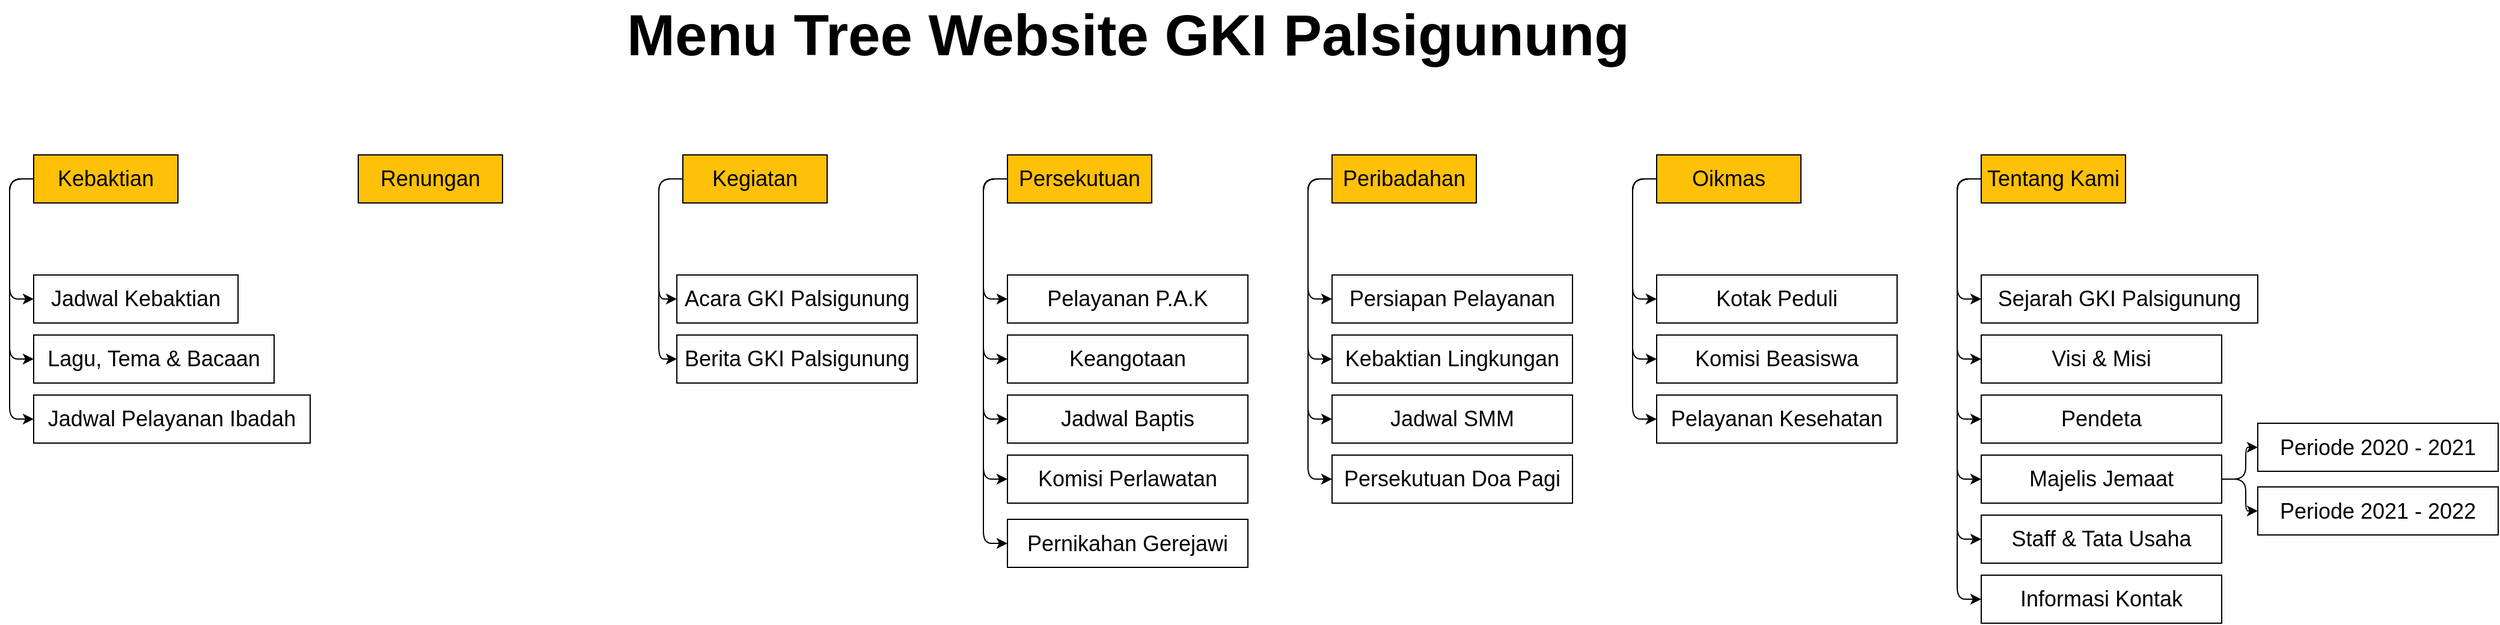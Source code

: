 <mxfile version="15.7.4" type="github" pages="2">
  <diagram id="7AULFHyz5qsApN5HjDMf" name="Website">
    <mxGraphModel dx="2595" dy="1463" grid="1" gridSize="10" guides="1" tooltips="1" connect="1" arrows="1" fold="1" page="1" pageScale="1" pageWidth="1169" pageHeight="827" math="0" shadow="0">
      <root>
        <mxCell id="0" />
        <mxCell id="1" parent="0" />
        <mxCell id="ZnOyd_s6FaFxM5RJmOr9-26" style="edgeStyle=orthogonalEdgeStyle;orthogonalLoop=1;jettySize=auto;html=1;exitX=0;exitY=0.5;exitDx=0;exitDy=0;entryX=0;entryY=0.5;entryDx=0;entryDy=0;fontSize=18;" parent="1" source="ZnOyd_s6FaFxM5RJmOr9-1" target="ZnOyd_s6FaFxM5RJmOr9-11" edge="1">
          <mxGeometry relative="1" as="geometry" />
        </mxCell>
        <mxCell id="ZnOyd_s6FaFxM5RJmOr9-27" style="edgeStyle=orthogonalEdgeStyle;orthogonalLoop=1;jettySize=auto;html=1;exitX=0;exitY=0.5;exitDx=0;exitDy=0;entryX=0;entryY=0.5;entryDx=0;entryDy=0;fontSize=18;" parent="1" source="ZnOyd_s6FaFxM5RJmOr9-1" target="ZnOyd_s6FaFxM5RJmOr9-12" edge="1">
          <mxGeometry relative="1" as="geometry" />
        </mxCell>
        <mxCell id="ZnOyd_s6FaFxM5RJmOr9-28" style="edgeStyle=orthogonalEdgeStyle;orthogonalLoop=1;jettySize=auto;html=1;exitX=0;exitY=0.5;exitDx=0;exitDy=0;entryX=0;entryY=0.5;entryDx=0;entryDy=0;fontSize=18;" parent="1" source="ZnOyd_s6FaFxM5RJmOr9-1" target="ZnOyd_s6FaFxM5RJmOr9-13" edge="1">
          <mxGeometry relative="1" as="geometry" />
        </mxCell>
        <mxCell id="ZnOyd_s6FaFxM5RJmOr9-1" value="&lt;font style=&quot;font-size: 18px&quot;&gt;Kebaktian&lt;/font&gt;" style="whiteSpace=wrap;html=1;rounded=0;fillColor=#FFC107;" parent="1" vertex="1">
          <mxGeometry x="140" y="160" width="120" height="40" as="geometry" />
        </mxCell>
        <mxCell id="ZnOyd_s6FaFxM5RJmOr9-2" value="&lt;font style=&quot;font-size: 18px&quot;&gt;Renungan&lt;/font&gt;" style="whiteSpace=wrap;html=1;rounded=0;fillColor=#FFC107;" parent="1" vertex="1">
          <mxGeometry x="410" y="160" width="120" height="40" as="geometry" />
        </mxCell>
        <mxCell id="ZnOyd_s6FaFxM5RJmOr9-29" style="edgeStyle=orthogonalEdgeStyle;orthogonalLoop=1;jettySize=auto;html=1;exitX=0;exitY=0.5;exitDx=0;exitDy=0;entryX=0;entryY=0.5;entryDx=0;entryDy=0;fontSize=18;" parent="1" source="ZnOyd_s6FaFxM5RJmOr9-3" target="ZnOyd_s6FaFxM5RJmOr9-17" edge="1">
          <mxGeometry relative="1" as="geometry" />
        </mxCell>
        <mxCell id="ZnOyd_s6FaFxM5RJmOr9-30" style="edgeStyle=orthogonalEdgeStyle;orthogonalLoop=1;jettySize=auto;html=1;exitX=0;exitY=0.5;exitDx=0;exitDy=0;entryX=0;entryY=0.5;entryDx=0;entryDy=0;fontSize=18;" parent="1" source="ZnOyd_s6FaFxM5RJmOr9-3" target="ZnOyd_s6FaFxM5RJmOr9-18" edge="1">
          <mxGeometry relative="1" as="geometry" />
        </mxCell>
        <mxCell id="ZnOyd_s6FaFxM5RJmOr9-3" value="&lt;font style=&quot;font-size: 18px&quot;&gt;Kegiatan&lt;/font&gt;" style="whiteSpace=wrap;html=1;rounded=0;fillColor=#FFC107;" parent="1" vertex="1">
          <mxGeometry x="680" y="160" width="120" height="40" as="geometry" />
        </mxCell>
        <mxCell id="ZnOyd_s6FaFxM5RJmOr9-34" style="edgeStyle=orthogonalEdgeStyle;orthogonalLoop=1;jettySize=auto;html=1;exitX=0;exitY=0.5;exitDx=0;exitDy=0;entryX=0;entryY=0.5;entryDx=0;entryDy=0;fontSize=18;" parent="1" source="ZnOyd_s6FaFxM5RJmOr9-4" target="ZnOyd_s6FaFxM5RJmOr9-21" edge="1">
          <mxGeometry relative="1" as="geometry" />
        </mxCell>
        <mxCell id="ZnOyd_s6FaFxM5RJmOr9-35" style="edgeStyle=orthogonalEdgeStyle;orthogonalLoop=1;jettySize=auto;html=1;exitX=0;exitY=0.5;exitDx=0;exitDy=0;entryX=0;entryY=0.5;entryDx=0;entryDy=0;fontSize=18;" parent="1" source="ZnOyd_s6FaFxM5RJmOr9-4" target="ZnOyd_s6FaFxM5RJmOr9-22" edge="1">
          <mxGeometry relative="1" as="geometry" />
        </mxCell>
        <mxCell id="ZnOyd_s6FaFxM5RJmOr9-36" style="edgeStyle=orthogonalEdgeStyle;orthogonalLoop=1;jettySize=auto;html=1;exitX=0;exitY=0.5;exitDx=0;exitDy=0;entryX=0;entryY=0.5;entryDx=0;entryDy=0;fontSize=18;" parent="1" source="ZnOyd_s6FaFxM5RJmOr9-4" target="ZnOyd_s6FaFxM5RJmOr9-31" edge="1">
          <mxGeometry relative="1" as="geometry" />
        </mxCell>
        <mxCell id="ZnOyd_s6FaFxM5RJmOr9-37" style="edgeStyle=orthogonalEdgeStyle;orthogonalLoop=1;jettySize=auto;html=1;exitX=0;exitY=0.5;exitDx=0;exitDy=0;entryX=0;entryY=0.5;entryDx=0;entryDy=0;fontSize=18;" parent="1" source="ZnOyd_s6FaFxM5RJmOr9-4" target="ZnOyd_s6FaFxM5RJmOr9-32" edge="1">
          <mxGeometry relative="1" as="geometry" />
        </mxCell>
        <mxCell id="ZnOyd_s6FaFxM5RJmOr9-38" style="edgeStyle=orthogonalEdgeStyle;orthogonalLoop=1;jettySize=auto;html=1;exitX=0;exitY=0.5;exitDx=0;exitDy=0;entryX=0;entryY=0.5;entryDx=0;entryDy=0;fontSize=18;" parent="1" source="ZnOyd_s6FaFxM5RJmOr9-4" target="ZnOyd_s6FaFxM5RJmOr9-33" edge="1">
          <mxGeometry relative="1" as="geometry" />
        </mxCell>
        <mxCell id="ZnOyd_s6FaFxM5RJmOr9-4" value="&lt;font style=&quot;font-size: 18px&quot;&gt;Persekutuan&lt;/font&gt;" style="whiteSpace=wrap;html=1;rounded=0;fillColor=#FFC107;" parent="1" vertex="1">
          <mxGeometry x="950" y="160" width="120" height="40" as="geometry" />
        </mxCell>
        <mxCell id="ZnOyd_s6FaFxM5RJmOr9-44" style="edgeStyle=orthogonalEdgeStyle;orthogonalLoop=1;jettySize=auto;html=1;exitX=0;exitY=0.5;exitDx=0;exitDy=0;entryX=0;entryY=0.5;entryDx=0;entryDy=0;fontSize=18;" parent="1" source="ZnOyd_s6FaFxM5RJmOr9-5" target="ZnOyd_s6FaFxM5RJmOr9-39" edge="1">
          <mxGeometry relative="1" as="geometry" />
        </mxCell>
        <mxCell id="ZnOyd_s6FaFxM5RJmOr9-45" style="edgeStyle=orthogonalEdgeStyle;orthogonalLoop=1;jettySize=auto;html=1;exitX=0;exitY=0.5;exitDx=0;exitDy=0;entryX=0;entryY=0.5;entryDx=0;entryDy=0;fontSize=18;" parent="1" source="ZnOyd_s6FaFxM5RJmOr9-5" target="ZnOyd_s6FaFxM5RJmOr9-40" edge="1">
          <mxGeometry relative="1" as="geometry" />
        </mxCell>
        <mxCell id="ZnOyd_s6FaFxM5RJmOr9-46" style="edgeStyle=orthogonalEdgeStyle;orthogonalLoop=1;jettySize=auto;html=1;exitX=0;exitY=0.5;exitDx=0;exitDy=0;entryX=0;entryY=0.5;entryDx=0;entryDy=0;fontSize=18;" parent="1" source="ZnOyd_s6FaFxM5RJmOr9-5" target="ZnOyd_s6FaFxM5RJmOr9-41" edge="1">
          <mxGeometry relative="1" as="geometry" />
        </mxCell>
        <mxCell id="ZnOyd_s6FaFxM5RJmOr9-47" style="edgeStyle=orthogonalEdgeStyle;orthogonalLoop=1;jettySize=auto;html=1;exitX=0;exitY=0.5;exitDx=0;exitDy=0;entryX=0;entryY=0.5;entryDx=0;entryDy=0;fontSize=18;" parent="1" source="ZnOyd_s6FaFxM5RJmOr9-5" target="ZnOyd_s6FaFxM5RJmOr9-42" edge="1">
          <mxGeometry relative="1" as="geometry" />
        </mxCell>
        <mxCell id="ZnOyd_s6FaFxM5RJmOr9-5" value="&lt;font style=&quot;font-size: 18px&quot;&gt;Peribadahan&lt;/font&gt;" style="whiteSpace=wrap;html=1;rounded=0;fillColor=#FFC107;" parent="1" vertex="1">
          <mxGeometry x="1220" y="160" width="120" height="40" as="geometry" />
        </mxCell>
        <mxCell id="ZnOyd_s6FaFxM5RJmOr9-51" style="edgeStyle=orthogonalEdgeStyle;orthogonalLoop=1;jettySize=auto;html=1;exitX=0;exitY=0.5;exitDx=0;exitDy=0;entryX=0;entryY=0.5;entryDx=0;entryDy=0;fontSize=18;" parent="1" source="ZnOyd_s6FaFxM5RJmOr9-6" target="ZnOyd_s6FaFxM5RJmOr9-48" edge="1">
          <mxGeometry relative="1" as="geometry" />
        </mxCell>
        <mxCell id="ZnOyd_s6FaFxM5RJmOr9-52" style="edgeStyle=orthogonalEdgeStyle;orthogonalLoop=1;jettySize=auto;html=1;exitX=0;exitY=0.5;exitDx=0;exitDy=0;entryX=0;entryY=0.5;entryDx=0;entryDy=0;fontSize=18;" parent="1" source="ZnOyd_s6FaFxM5RJmOr9-6" target="ZnOyd_s6FaFxM5RJmOr9-49" edge="1">
          <mxGeometry relative="1" as="geometry" />
        </mxCell>
        <mxCell id="ZnOyd_s6FaFxM5RJmOr9-53" style="edgeStyle=orthogonalEdgeStyle;orthogonalLoop=1;jettySize=auto;html=1;exitX=0;exitY=0.5;exitDx=0;exitDy=0;entryX=0;entryY=0.5;entryDx=0;entryDy=0;fontSize=18;" parent="1" source="ZnOyd_s6FaFxM5RJmOr9-6" target="ZnOyd_s6FaFxM5RJmOr9-50" edge="1">
          <mxGeometry relative="1" as="geometry" />
        </mxCell>
        <mxCell id="ZnOyd_s6FaFxM5RJmOr9-6" value="&lt;font style=&quot;font-size: 18px&quot;&gt;Oikmas&lt;/font&gt;" style="whiteSpace=wrap;html=1;rounded=0;fillColor=#FFC107;" parent="1" vertex="1">
          <mxGeometry x="1490" y="160" width="120" height="40" as="geometry" />
        </mxCell>
        <mxCell id="ZnOyd_s6FaFxM5RJmOr9-61" style="edgeStyle=orthogonalEdgeStyle;orthogonalLoop=1;jettySize=auto;html=1;exitX=0;exitY=0.5;exitDx=0;exitDy=0;entryX=0;entryY=0.5;entryDx=0;entryDy=0;fontSize=18;" parent="1" source="ZnOyd_s6FaFxM5RJmOr9-7" target="ZnOyd_s6FaFxM5RJmOr9-54" edge="1">
          <mxGeometry relative="1" as="geometry" />
        </mxCell>
        <mxCell id="ZnOyd_s6FaFxM5RJmOr9-62" style="edgeStyle=orthogonalEdgeStyle;orthogonalLoop=1;jettySize=auto;html=1;exitX=0;exitY=0.5;exitDx=0;exitDy=0;entryX=0;entryY=0.5;entryDx=0;entryDy=0;fontSize=18;" parent="1" source="ZnOyd_s6FaFxM5RJmOr9-7" target="ZnOyd_s6FaFxM5RJmOr9-55" edge="1">
          <mxGeometry relative="1" as="geometry" />
        </mxCell>
        <mxCell id="ZnOyd_s6FaFxM5RJmOr9-63" style="edgeStyle=orthogonalEdgeStyle;orthogonalLoop=1;jettySize=auto;html=1;exitX=0;exitY=0.5;exitDx=0;exitDy=0;entryX=0;entryY=0.5;entryDx=0;entryDy=0;fontSize=18;" parent="1" source="ZnOyd_s6FaFxM5RJmOr9-7" target="ZnOyd_s6FaFxM5RJmOr9-56" edge="1">
          <mxGeometry relative="1" as="geometry" />
        </mxCell>
        <mxCell id="ZnOyd_s6FaFxM5RJmOr9-64" style="edgeStyle=orthogonalEdgeStyle;orthogonalLoop=1;jettySize=auto;html=1;exitX=0;exitY=0.5;exitDx=0;exitDy=0;entryX=0;entryY=0.5;entryDx=0;entryDy=0;fontSize=18;" parent="1" source="ZnOyd_s6FaFxM5RJmOr9-7" target="ZnOyd_s6FaFxM5RJmOr9-57" edge="1">
          <mxGeometry relative="1" as="geometry" />
        </mxCell>
        <mxCell id="ZnOyd_s6FaFxM5RJmOr9-65" style="edgeStyle=orthogonalEdgeStyle;orthogonalLoop=1;jettySize=auto;html=1;exitX=0;exitY=0.5;exitDx=0;exitDy=0;entryX=0;entryY=0.5;entryDx=0;entryDy=0;fontSize=18;" parent="1" source="ZnOyd_s6FaFxM5RJmOr9-7" target="ZnOyd_s6FaFxM5RJmOr9-58" edge="1">
          <mxGeometry relative="1" as="geometry" />
        </mxCell>
        <mxCell id="ZnOyd_s6FaFxM5RJmOr9-66" style="edgeStyle=orthogonalEdgeStyle;orthogonalLoop=1;jettySize=auto;html=1;exitX=0;exitY=0.5;exitDx=0;exitDy=0;entryX=0;entryY=0.5;entryDx=0;entryDy=0;fontSize=18;" parent="1" source="ZnOyd_s6FaFxM5RJmOr9-7" target="ZnOyd_s6FaFxM5RJmOr9-59" edge="1">
          <mxGeometry relative="1" as="geometry" />
        </mxCell>
        <mxCell id="ZnOyd_s6FaFxM5RJmOr9-7" value="&lt;font style=&quot;font-size: 18px&quot;&gt;Tentang Kami&lt;/font&gt;" style="whiteSpace=wrap;html=1;rounded=0;fillColor=#FFC107;" parent="1" vertex="1">
          <mxGeometry x="1760" y="160" width="120" height="40" as="geometry" />
        </mxCell>
        <mxCell id="ZnOyd_s6FaFxM5RJmOr9-11" value="&lt;font style=&quot;font-size: 18px&quot;&gt;Jadwal Kebaktian&lt;/font&gt;" style="whiteSpace=wrap;html=1;rounded=0;" parent="1" vertex="1">
          <mxGeometry x="140" y="260" width="170" height="40" as="geometry" />
        </mxCell>
        <mxCell id="ZnOyd_s6FaFxM5RJmOr9-12" value="&lt;font style=&quot;font-size: 18px&quot;&gt;Lagu, Tema &amp;amp; Bacaan&lt;/font&gt;" style="whiteSpace=wrap;html=1;rounded=0;" parent="1" vertex="1">
          <mxGeometry x="140" y="310" width="200" height="40" as="geometry" />
        </mxCell>
        <mxCell id="ZnOyd_s6FaFxM5RJmOr9-13" value="&lt;font style=&quot;font-size: 18px&quot;&gt;Jadwal Pelayanan Ibadah&lt;/font&gt;" style="whiteSpace=wrap;html=1;rounded=0;" parent="1" vertex="1">
          <mxGeometry x="140" y="360" width="230" height="40" as="geometry" />
        </mxCell>
        <mxCell id="ZnOyd_s6FaFxM5RJmOr9-17" value="&lt;font style=&quot;font-size: 18px&quot;&gt;Acara GKI Palsigunung&lt;/font&gt;" style="whiteSpace=wrap;html=1;rounded=0;" parent="1" vertex="1">
          <mxGeometry x="675" y="260" width="200" height="40" as="geometry" />
        </mxCell>
        <mxCell id="ZnOyd_s6FaFxM5RJmOr9-18" value="&lt;font style=&quot;font-size: 18px&quot;&gt;Berita GKI Palsigunung&lt;/font&gt;" style="whiteSpace=wrap;html=1;rounded=0;" parent="1" vertex="1">
          <mxGeometry x="675" y="310" width="200" height="40" as="geometry" />
        </mxCell>
        <mxCell id="ZnOyd_s6FaFxM5RJmOr9-21" value="&lt;font style=&quot;font-size: 18px&quot;&gt;Pelayanan P.A.K&lt;/font&gt;" style="whiteSpace=wrap;html=1;rounded=0;" parent="1" vertex="1">
          <mxGeometry x="950" y="260" width="200" height="40" as="geometry" />
        </mxCell>
        <mxCell id="ZnOyd_s6FaFxM5RJmOr9-22" value="&lt;font style=&quot;font-size: 18px&quot;&gt;Keangotaan&lt;/font&gt;" style="whiteSpace=wrap;html=1;rounded=0;" parent="1" vertex="1">
          <mxGeometry x="950" y="310" width="200" height="40" as="geometry" />
        </mxCell>
        <mxCell id="ZnOyd_s6FaFxM5RJmOr9-31" value="&lt;font style=&quot;font-size: 18px&quot;&gt;Jadwal Baptis&lt;/font&gt;" style="whiteSpace=wrap;html=1;rounded=0;" parent="1" vertex="1">
          <mxGeometry x="950" y="360" width="200" height="40" as="geometry" />
        </mxCell>
        <mxCell id="ZnOyd_s6FaFxM5RJmOr9-32" value="&lt;font style=&quot;font-size: 18px&quot;&gt;Komisi Perlawatan&lt;/font&gt;" style="whiteSpace=wrap;html=1;rounded=0;" parent="1" vertex="1">
          <mxGeometry x="950" y="410" width="200" height="40" as="geometry" />
        </mxCell>
        <mxCell id="ZnOyd_s6FaFxM5RJmOr9-33" value="&lt;font style=&quot;font-size: 18px&quot;&gt;Pernikahan Gerejawi&lt;/font&gt;" style="whiteSpace=wrap;html=1;rounded=0;" parent="1" vertex="1">
          <mxGeometry x="950" y="463.5" width="200" height="40" as="geometry" />
        </mxCell>
        <mxCell id="ZnOyd_s6FaFxM5RJmOr9-39" value="&lt;font style=&quot;font-size: 18px&quot;&gt;Persiapan Pelayanan&lt;/font&gt;" style="whiteSpace=wrap;html=1;rounded=0;" parent="1" vertex="1">
          <mxGeometry x="1220" y="260" width="200" height="40" as="geometry" />
        </mxCell>
        <mxCell id="ZnOyd_s6FaFxM5RJmOr9-40" value="&lt;font style=&quot;font-size: 18px&quot;&gt;Kebaktian Lingkungan&lt;/font&gt;" style="whiteSpace=wrap;html=1;rounded=0;" parent="1" vertex="1">
          <mxGeometry x="1220" y="310" width="200" height="40" as="geometry" />
        </mxCell>
        <mxCell id="ZnOyd_s6FaFxM5RJmOr9-41" value="&lt;font style=&quot;font-size: 18px&quot;&gt;Jadwal SMM&lt;/font&gt;" style="whiteSpace=wrap;html=1;rounded=0;" parent="1" vertex="1">
          <mxGeometry x="1220" y="360" width="200" height="40" as="geometry" />
        </mxCell>
        <mxCell id="ZnOyd_s6FaFxM5RJmOr9-42" value="&lt;font style=&quot;font-size: 18px&quot;&gt;Persekutuan Doa Pagi&lt;/font&gt;" style="whiteSpace=wrap;html=1;rounded=0;" parent="1" vertex="1">
          <mxGeometry x="1220" y="410" width="200" height="40" as="geometry" />
        </mxCell>
        <mxCell id="ZnOyd_s6FaFxM5RJmOr9-48" value="&lt;font style=&quot;font-size: 18px&quot;&gt;Kotak Peduli&lt;/font&gt;" style="whiteSpace=wrap;html=1;rounded=0;" parent="1" vertex="1">
          <mxGeometry x="1490" y="260" width="200" height="40" as="geometry" />
        </mxCell>
        <mxCell id="ZnOyd_s6FaFxM5RJmOr9-49" value="&lt;font style=&quot;font-size: 18px&quot;&gt;Komisi Beasiswa&lt;/font&gt;" style="whiteSpace=wrap;html=1;rounded=0;" parent="1" vertex="1">
          <mxGeometry x="1490" y="310" width="200" height="40" as="geometry" />
        </mxCell>
        <mxCell id="ZnOyd_s6FaFxM5RJmOr9-50" value="&lt;font style=&quot;font-size: 18px&quot;&gt;Pelayanan Kesehatan&lt;/font&gt;" style="whiteSpace=wrap;html=1;rounded=0;" parent="1" vertex="1">
          <mxGeometry x="1490" y="360" width="200" height="40" as="geometry" />
        </mxCell>
        <mxCell id="ZnOyd_s6FaFxM5RJmOr9-54" value="&lt;font style=&quot;font-size: 18px&quot;&gt;Sejarah GKI Palsigunung&lt;/font&gt;" style="whiteSpace=wrap;html=1;rounded=0;" parent="1" vertex="1">
          <mxGeometry x="1760" y="260" width="230" height="40" as="geometry" />
        </mxCell>
        <mxCell id="ZnOyd_s6FaFxM5RJmOr9-55" value="&lt;font style=&quot;font-size: 18px&quot;&gt;Visi &amp;amp; Misi&lt;/font&gt;" style="whiteSpace=wrap;html=1;rounded=0;" parent="1" vertex="1">
          <mxGeometry x="1760" y="310" width="200" height="40" as="geometry" />
        </mxCell>
        <mxCell id="ZnOyd_s6FaFxM5RJmOr9-56" value="&lt;font style=&quot;font-size: 18px&quot;&gt;Pendeta&lt;/font&gt;" style="whiteSpace=wrap;html=1;rounded=0;" parent="1" vertex="1">
          <mxGeometry x="1760" y="360" width="200" height="40" as="geometry" />
        </mxCell>
        <mxCell id="ZnOyd_s6FaFxM5RJmOr9-70" style="edgeStyle=orthogonalEdgeStyle;orthogonalLoop=1;jettySize=auto;html=1;exitX=1;exitY=0.5;exitDx=0;exitDy=0;entryX=0;entryY=0.5;entryDx=0;entryDy=0;fontSize=18;" parent="1" source="ZnOyd_s6FaFxM5RJmOr9-57" target="ZnOyd_s6FaFxM5RJmOr9-67" edge="1">
          <mxGeometry relative="1" as="geometry" />
        </mxCell>
        <mxCell id="ZnOyd_s6FaFxM5RJmOr9-71" style="edgeStyle=orthogonalEdgeStyle;orthogonalLoop=1;jettySize=auto;html=1;exitX=1;exitY=0.5;exitDx=0;exitDy=0;entryX=0;entryY=0.5;entryDx=0;entryDy=0;fontSize=18;" parent="1" source="ZnOyd_s6FaFxM5RJmOr9-57" target="ZnOyd_s6FaFxM5RJmOr9-68" edge="1">
          <mxGeometry relative="1" as="geometry" />
        </mxCell>
        <mxCell id="ZnOyd_s6FaFxM5RJmOr9-57" value="&lt;font style=&quot;font-size: 18px&quot;&gt;Majelis Jemaat&lt;/font&gt;" style="whiteSpace=wrap;html=1;rounded=0;" parent="1" vertex="1">
          <mxGeometry x="1760" y="410" width="200" height="40" as="geometry" />
        </mxCell>
        <mxCell id="ZnOyd_s6FaFxM5RJmOr9-58" value="&lt;font style=&quot;font-size: 18px&quot;&gt;Staff &amp;amp; Tata Usaha&lt;/font&gt;" style="whiteSpace=wrap;html=1;rounded=0;" parent="1" vertex="1">
          <mxGeometry x="1760" y="460" width="200" height="40" as="geometry" />
        </mxCell>
        <mxCell id="ZnOyd_s6FaFxM5RJmOr9-59" value="&lt;font style=&quot;font-size: 18px&quot;&gt;Informasi Kontak&lt;/font&gt;" style="whiteSpace=wrap;html=1;rounded=0;" parent="1" vertex="1">
          <mxGeometry x="1760" y="510" width="200" height="40" as="geometry" />
        </mxCell>
        <mxCell id="ZnOyd_s6FaFxM5RJmOr9-67" value="&lt;font style=&quot;font-size: 18px&quot;&gt;Periode 2020 - 2021&lt;/font&gt;" style="whiteSpace=wrap;html=1;rounded=0;" parent="1" vertex="1">
          <mxGeometry x="1990" y="383.5" width="200" height="40" as="geometry" />
        </mxCell>
        <mxCell id="ZnOyd_s6FaFxM5RJmOr9-68" value="&lt;font style=&quot;font-size: 18px&quot;&gt;Periode 2021 - 2022&lt;/font&gt;" style="whiteSpace=wrap;html=1;rounded=0;" parent="1" vertex="1">
          <mxGeometry x="1990" y="436.5" width="200" height="40" as="geometry" />
        </mxCell>
        <mxCell id="HeGypSdx80a0QgCDWU3E-2" value="&lt;font style=&quot;font-size: 48px&quot;&gt;Menu Tree Website GKI Palsigunung&lt;/font&gt;" style="text;html=1;align=center;verticalAlign=middle;resizable=0;points=[];autosize=1;strokeColor=none;fillColor=none;fontStyle=1" vertex="1" parent="1">
          <mxGeometry x="625" y="45" width="850" height="30" as="geometry" />
        </mxCell>
      </root>
    </mxGraphModel>
  </diagram>
  <diagram name="Mobile Application" id="D6u4H3SOBDfg5aEY_SB5">
    <mxGraphModel dx="3460" dy="1950" grid="1" gridSize="10" guides="1" tooltips="1" connect="1" arrows="1" fold="1" page="1" pageScale="1" pageWidth="1169" pageHeight="827" math="0" shadow="0">
      <root>
        <mxCell id="OJvUEoggR4DSw2i5ZtSV-0" />
        <mxCell id="OJvUEoggR4DSw2i5ZtSV-1" parent="OJvUEoggR4DSw2i5ZtSV-0" />
        <mxCell id="OJvUEoggR4DSw2i5ZtSV-2" style="edgeStyle=orthogonalEdgeStyle;orthogonalLoop=1;jettySize=auto;html=1;exitX=0;exitY=0.5;exitDx=0;exitDy=0;entryX=0;entryY=0.5;entryDx=0;entryDy=0;fontSize=18;" edge="1" parent="OJvUEoggR4DSw2i5ZtSV-1" source="OJvUEoggR4DSw2i5ZtSV-5" target="OJvUEoggR4DSw2i5ZtSV-32">
          <mxGeometry relative="1" as="geometry" />
        </mxCell>
        <mxCell id="OJvUEoggR4DSw2i5ZtSV-3" style="edgeStyle=orthogonalEdgeStyle;orthogonalLoop=1;jettySize=auto;html=1;exitX=0;exitY=0.5;exitDx=0;exitDy=0;entryX=0;entryY=0.5;entryDx=0;entryDy=0;fontSize=18;" edge="1" parent="OJvUEoggR4DSw2i5ZtSV-1" source="OJvUEoggR4DSw2i5ZtSV-5" target="OJvUEoggR4DSw2i5ZtSV-33">
          <mxGeometry relative="1" as="geometry" />
        </mxCell>
        <mxCell id="OJvUEoggR4DSw2i5ZtSV-4" style="edgeStyle=orthogonalEdgeStyle;orthogonalLoop=1;jettySize=auto;html=1;exitX=0;exitY=0.5;exitDx=0;exitDy=0;entryX=0;entryY=0.5;entryDx=0;entryDy=0;fontSize=18;" edge="1" parent="OJvUEoggR4DSw2i5ZtSV-1" source="OJvUEoggR4DSw2i5ZtSV-5" target="OJvUEoggR4DSw2i5ZtSV-34">
          <mxGeometry relative="1" as="geometry" />
        </mxCell>
        <mxCell id="OJvUEoggR4DSw2i5ZtSV-5" value="&lt;font style=&quot;font-size: 18px&quot;&gt;Kebaktian&lt;/font&gt;" style="whiteSpace=wrap;html=1;rounded=0;fillColor=#FFC107;" vertex="1" parent="OJvUEoggR4DSw2i5ZtSV-1">
          <mxGeometry x="50" y="160" width="120" height="40" as="geometry" />
        </mxCell>
        <mxCell id="LNnshBA_kn68CHYXh_f_-6" style="edgeStyle=orthogonalEdgeStyle;rounded=0;orthogonalLoop=1;jettySize=auto;html=1;exitX=0;exitY=0.5;exitDx=0;exitDy=0;entryX=0;entryY=0.5;entryDx=0;entryDy=0;" edge="1" parent="OJvUEoggR4DSw2i5ZtSV-1" source="OJvUEoggR4DSw2i5ZtSV-6" target="LNnshBA_kn68CHYXh_f_-0">
          <mxGeometry relative="1" as="geometry" />
        </mxCell>
        <mxCell id="LNnshBA_kn68CHYXh_f_-7" style="edgeStyle=orthogonalEdgeStyle;rounded=0;orthogonalLoop=1;jettySize=auto;html=1;exitX=0;exitY=0.5;exitDx=0;exitDy=0;entryX=0;entryY=0.5;entryDx=0;entryDy=0;" edge="1" parent="OJvUEoggR4DSw2i5ZtSV-1" source="OJvUEoggR4DSw2i5ZtSV-6" target="LNnshBA_kn68CHYXh_f_-1">
          <mxGeometry relative="1" as="geometry" />
        </mxCell>
        <mxCell id="LNnshBA_kn68CHYXh_f_-8" style="edgeStyle=orthogonalEdgeStyle;rounded=0;orthogonalLoop=1;jettySize=auto;html=1;exitX=0;exitY=0.5;exitDx=0;exitDy=0;entryX=0;entryY=0.5;entryDx=0;entryDy=0;" edge="1" parent="OJvUEoggR4DSw2i5ZtSV-1" source="OJvUEoggR4DSw2i5ZtSV-6" target="LNnshBA_kn68CHYXh_f_-2">
          <mxGeometry relative="1" as="geometry" />
        </mxCell>
        <mxCell id="LNnshBA_kn68CHYXh_f_-9" style="edgeStyle=orthogonalEdgeStyle;rounded=0;orthogonalLoop=1;jettySize=auto;html=1;exitX=0;exitY=0.5;exitDx=0;exitDy=0;entryX=0;entryY=0.5;entryDx=0;entryDy=0;" edge="1" parent="OJvUEoggR4DSw2i5ZtSV-1" source="OJvUEoggR4DSw2i5ZtSV-6" target="LNnshBA_kn68CHYXh_f_-3">
          <mxGeometry relative="1" as="geometry" />
        </mxCell>
        <mxCell id="LNnshBA_kn68CHYXh_f_-10" style="edgeStyle=orthogonalEdgeStyle;rounded=0;orthogonalLoop=1;jettySize=auto;html=1;exitX=0;exitY=0.5;exitDx=0;exitDy=0;entryX=0;entryY=0.5;entryDx=0;entryDy=0;" edge="1" parent="OJvUEoggR4DSw2i5ZtSV-1" source="OJvUEoggR4DSw2i5ZtSV-6" target="LNnshBA_kn68CHYXh_f_-4">
          <mxGeometry relative="1" as="geometry" />
        </mxCell>
        <mxCell id="LNnshBA_kn68CHYXh_f_-11" style="edgeStyle=orthogonalEdgeStyle;rounded=0;orthogonalLoop=1;jettySize=auto;html=1;exitX=0;exitY=0.5;exitDx=0;exitDy=0;entryX=0;entryY=0.5;entryDx=0;entryDy=0;" edge="1" parent="OJvUEoggR4DSw2i5ZtSV-1" source="OJvUEoggR4DSw2i5ZtSV-6" target="LNnshBA_kn68CHYXh_f_-5">
          <mxGeometry relative="1" as="geometry" />
        </mxCell>
        <mxCell id="OJvUEoggR4DSw2i5ZtSV-6" value="&lt;font style=&quot;font-size: 18px&quot;&gt;Agenda&lt;/font&gt;" style="whiteSpace=wrap;html=1;rounded=0;fillColor=#FFC107;" vertex="1" parent="OJvUEoggR4DSw2i5ZtSV-1">
          <mxGeometry x="320" y="160" width="120" height="40" as="geometry" />
        </mxCell>
        <mxCell id="OJvUEoggR4DSw2i5ZtSV-7" style="edgeStyle=orthogonalEdgeStyle;orthogonalLoop=1;jettySize=auto;html=1;exitX=0;exitY=0.5;exitDx=0;exitDy=0;entryX=0;entryY=0.5;entryDx=0;entryDy=0;fontSize=18;" edge="1" parent="OJvUEoggR4DSw2i5ZtSV-1" source="OJvUEoggR4DSw2i5ZtSV-9" target="OJvUEoggR4DSw2i5ZtSV-35">
          <mxGeometry relative="1" as="geometry" />
        </mxCell>
        <mxCell id="OJvUEoggR4DSw2i5ZtSV-8" style="edgeStyle=orthogonalEdgeStyle;orthogonalLoop=1;jettySize=auto;html=1;exitX=0;exitY=0.5;exitDx=0;exitDy=0;entryX=0;entryY=0.5;entryDx=0;entryDy=0;fontSize=18;" edge="1" parent="OJvUEoggR4DSw2i5ZtSV-1" source="OJvUEoggR4DSw2i5ZtSV-9" target="OJvUEoggR4DSw2i5ZtSV-36">
          <mxGeometry relative="1" as="geometry" />
        </mxCell>
        <mxCell id="LNnshBA_kn68CHYXh_f_-16" style="edgeStyle=orthogonalEdgeStyle;rounded=0;orthogonalLoop=1;jettySize=auto;html=1;exitX=0;exitY=0.5;exitDx=0;exitDy=0;entryX=0;entryY=0.5;entryDx=0;entryDy=0;" edge="1" parent="OJvUEoggR4DSw2i5ZtSV-1" source="OJvUEoggR4DSw2i5ZtSV-9" target="LNnshBA_kn68CHYXh_f_-13">
          <mxGeometry relative="1" as="geometry" />
        </mxCell>
        <mxCell id="LNnshBA_kn68CHYXh_f_-17" style="edgeStyle=orthogonalEdgeStyle;rounded=0;orthogonalLoop=1;jettySize=auto;html=1;exitX=0;exitY=0.5;exitDx=0;exitDy=0;entryX=0;entryY=0.5;entryDx=0;entryDy=0;" edge="1" parent="OJvUEoggR4DSw2i5ZtSV-1" source="OJvUEoggR4DSw2i5ZtSV-9" target="LNnshBA_kn68CHYXh_f_-14">
          <mxGeometry relative="1" as="geometry" />
        </mxCell>
        <mxCell id="LNnshBA_kn68CHYXh_f_-18" style="edgeStyle=orthogonalEdgeStyle;rounded=0;orthogonalLoop=1;jettySize=auto;html=1;exitX=0;exitY=0.5;exitDx=0;exitDy=0;entryX=0;entryY=0.5;entryDx=0;entryDy=0;" edge="1" parent="OJvUEoggR4DSw2i5ZtSV-1" source="OJvUEoggR4DSw2i5ZtSV-9" target="LNnshBA_kn68CHYXh_f_-15">
          <mxGeometry relative="1" as="geometry" />
        </mxCell>
        <mxCell id="OJvUEoggR4DSw2i5ZtSV-9" value="&lt;font style=&quot;font-size: 18px&quot;&gt;Bidang Kategorial&lt;/font&gt;" style="whiteSpace=wrap;html=1;rounded=0;fillColor=#FFC107;" vertex="1" parent="OJvUEoggR4DSw2i5ZtSV-1">
          <mxGeometry x="590" y="160" width="170" height="40" as="geometry" />
        </mxCell>
        <mxCell id="OJvUEoggR4DSw2i5ZtSV-10" style="edgeStyle=orthogonalEdgeStyle;orthogonalLoop=1;jettySize=auto;html=1;exitX=0;exitY=0.5;exitDx=0;exitDy=0;entryX=0;entryY=0.5;entryDx=0;entryDy=0;fontSize=18;" edge="1" parent="OJvUEoggR4DSw2i5ZtSV-1" source="OJvUEoggR4DSw2i5ZtSV-15" target="OJvUEoggR4DSw2i5ZtSV-37">
          <mxGeometry relative="1" as="geometry" />
        </mxCell>
        <mxCell id="OJvUEoggR4DSw2i5ZtSV-11" style="edgeStyle=orthogonalEdgeStyle;orthogonalLoop=1;jettySize=auto;html=1;exitX=0;exitY=0.5;exitDx=0;exitDy=0;entryX=0;entryY=0.5;entryDx=0;entryDy=0;fontSize=18;" edge="1" parent="OJvUEoggR4DSw2i5ZtSV-1" source="OJvUEoggR4DSw2i5ZtSV-15" target="OJvUEoggR4DSw2i5ZtSV-38">
          <mxGeometry relative="1" as="geometry" />
        </mxCell>
        <mxCell id="OJvUEoggR4DSw2i5ZtSV-12" style="edgeStyle=orthogonalEdgeStyle;orthogonalLoop=1;jettySize=auto;html=1;exitX=0;exitY=0.5;exitDx=0;exitDy=0;entryX=0;entryY=0.5;entryDx=0;entryDy=0;fontSize=18;" edge="1" parent="OJvUEoggR4DSw2i5ZtSV-1" source="OJvUEoggR4DSw2i5ZtSV-15" target="OJvUEoggR4DSw2i5ZtSV-39">
          <mxGeometry relative="1" as="geometry" />
        </mxCell>
        <mxCell id="OJvUEoggR4DSw2i5ZtSV-13" style="edgeStyle=orthogonalEdgeStyle;orthogonalLoop=1;jettySize=auto;html=1;exitX=0;exitY=0.5;exitDx=0;exitDy=0;entryX=0;entryY=0.5;entryDx=0;entryDy=0;fontSize=18;" edge="1" parent="OJvUEoggR4DSw2i5ZtSV-1" source="OJvUEoggR4DSw2i5ZtSV-15" target="OJvUEoggR4DSw2i5ZtSV-40">
          <mxGeometry relative="1" as="geometry" />
        </mxCell>
        <mxCell id="OJvUEoggR4DSw2i5ZtSV-14" style="edgeStyle=orthogonalEdgeStyle;orthogonalLoop=1;jettySize=auto;html=1;exitX=0;exitY=0.5;exitDx=0;exitDy=0;entryX=0;entryY=0.5;entryDx=0;entryDy=0;fontSize=18;" edge="1" parent="OJvUEoggR4DSw2i5ZtSV-1" source="OJvUEoggR4DSw2i5ZtSV-15" target="OJvUEoggR4DSw2i5ZtSV-41">
          <mxGeometry relative="1" as="geometry" />
        </mxCell>
        <mxCell id="OJvUEoggR4DSw2i5ZtSV-15" value="&lt;font style=&quot;font-size: 18px&quot;&gt;Bidang Persekutuan&lt;/font&gt;" style="whiteSpace=wrap;html=1;rounded=0;fillColor=#FFC107;" vertex="1" parent="OJvUEoggR4DSw2i5ZtSV-1">
          <mxGeometry x="860" y="160" width="200" height="40" as="geometry" />
        </mxCell>
        <mxCell id="OJvUEoggR4DSw2i5ZtSV-16" style="edgeStyle=orthogonalEdgeStyle;orthogonalLoop=1;jettySize=auto;html=1;exitX=0;exitY=0.5;exitDx=0;exitDy=0;entryX=0;entryY=0.5;entryDx=0;entryDy=0;fontSize=18;" edge="1" parent="OJvUEoggR4DSw2i5ZtSV-1" source="OJvUEoggR4DSw2i5ZtSV-20" target="OJvUEoggR4DSw2i5ZtSV-42">
          <mxGeometry relative="1" as="geometry" />
        </mxCell>
        <mxCell id="OJvUEoggR4DSw2i5ZtSV-17" style="edgeStyle=orthogonalEdgeStyle;orthogonalLoop=1;jettySize=auto;html=1;exitX=0;exitY=0.5;exitDx=0;exitDy=0;entryX=0;entryY=0.5;entryDx=0;entryDy=0;fontSize=18;" edge="1" parent="OJvUEoggR4DSw2i5ZtSV-1" source="OJvUEoggR4DSw2i5ZtSV-20" target="OJvUEoggR4DSw2i5ZtSV-43">
          <mxGeometry relative="1" as="geometry" />
        </mxCell>
        <mxCell id="OJvUEoggR4DSw2i5ZtSV-18" style="edgeStyle=orthogonalEdgeStyle;orthogonalLoop=1;jettySize=auto;html=1;exitX=0;exitY=0.5;exitDx=0;exitDy=0;entryX=0;entryY=0.5;entryDx=0;entryDy=0;fontSize=18;" edge="1" parent="OJvUEoggR4DSw2i5ZtSV-1" source="OJvUEoggR4DSw2i5ZtSV-20" target="OJvUEoggR4DSw2i5ZtSV-44">
          <mxGeometry relative="1" as="geometry" />
        </mxCell>
        <mxCell id="OJvUEoggR4DSw2i5ZtSV-19" style="edgeStyle=orthogonalEdgeStyle;orthogonalLoop=1;jettySize=auto;html=1;exitX=0;exitY=0.5;exitDx=0;exitDy=0;entryX=0;entryY=0.5;entryDx=0;entryDy=0;fontSize=18;" edge="1" parent="OJvUEoggR4DSw2i5ZtSV-1" source="OJvUEoggR4DSw2i5ZtSV-20" target="OJvUEoggR4DSw2i5ZtSV-45">
          <mxGeometry relative="1" as="geometry" />
        </mxCell>
        <mxCell id="OJvUEoggR4DSw2i5ZtSV-20" value="&lt;font style=&quot;font-size: 18px&quot;&gt;Bidang Peribadahan&lt;/font&gt;" style="whiteSpace=wrap;html=1;rounded=0;fillColor=#FFC107;" vertex="1" parent="OJvUEoggR4DSw2i5ZtSV-1">
          <mxGeometry x="1130" y="160" width="200" height="40" as="geometry" />
        </mxCell>
        <mxCell id="OJvUEoggR4DSw2i5ZtSV-21" style="edgeStyle=orthogonalEdgeStyle;orthogonalLoop=1;jettySize=auto;html=1;exitX=0;exitY=0.5;exitDx=0;exitDy=0;entryX=0;entryY=0.5;entryDx=0;entryDy=0;fontSize=18;" edge="1" parent="OJvUEoggR4DSw2i5ZtSV-1" source="OJvUEoggR4DSw2i5ZtSV-24" target="OJvUEoggR4DSw2i5ZtSV-46">
          <mxGeometry relative="1" as="geometry" />
        </mxCell>
        <mxCell id="OJvUEoggR4DSw2i5ZtSV-22" style="edgeStyle=orthogonalEdgeStyle;orthogonalLoop=1;jettySize=auto;html=1;exitX=0;exitY=0.5;exitDx=0;exitDy=0;entryX=0;entryY=0.5;entryDx=0;entryDy=0;fontSize=18;" edge="1" parent="OJvUEoggR4DSw2i5ZtSV-1" source="OJvUEoggR4DSw2i5ZtSV-24" target="OJvUEoggR4DSw2i5ZtSV-47">
          <mxGeometry relative="1" as="geometry" />
        </mxCell>
        <mxCell id="OJvUEoggR4DSw2i5ZtSV-23" style="edgeStyle=orthogonalEdgeStyle;orthogonalLoop=1;jettySize=auto;html=1;exitX=0;exitY=0.5;exitDx=0;exitDy=0;entryX=0;entryY=0.5;entryDx=0;entryDy=0;fontSize=18;" edge="1" parent="OJvUEoggR4DSw2i5ZtSV-1" source="OJvUEoggR4DSw2i5ZtSV-24" target="OJvUEoggR4DSw2i5ZtSV-48">
          <mxGeometry relative="1" as="geometry" />
        </mxCell>
        <mxCell id="OJvUEoggR4DSw2i5ZtSV-24" value="&lt;font style=&quot;font-size: 18px&quot;&gt;Oikmas&lt;/font&gt;" style="whiteSpace=wrap;html=1;rounded=0;fillColor=#FFC107;" vertex="1" parent="OJvUEoggR4DSw2i5ZtSV-1">
          <mxGeometry x="1400" y="160" width="120" height="40" as="geometry" />
        </mxCell>
        <mxCell id="OJvUEoggR4DSw2i5ZtSV-32" value="&lt;font style=&quot;font-size: 18px&quot;&gt;Jadwal Kebaktian&lt;/font&gt;" style="whiteSpace=wrap;html=1;rounded=0;" vertex="1" parent="OJvUEoggR4DSw2i5ZtSV-1">
          <mxGeometry x="50" y="260" width="170" height="40" as="geometry" />
        </mxCell>
        <mxCell id="OJvUEoggR4DSw2i5ZtSV-33" value="&lt;font style=&quot;font-size: 18px&quot;&gt;Lagu, Tema &amp;amp; Bacaan&lt;/font&gt;" style="whiteSpace=wrap;html=1;rounded=0;" vertex="1" parent="OJvUEoggR4DSw2i5ZtSV-1">
          <mxGeometry x="50" y="310" width="200" height="40" as="geometry" />
        </mxCell>
        <mxCell id="OJvUEoggR4DSw2i5ZtSV-34" value="&lt;font style=&quot;font-size: 18px&quot;&gt;Jadwal Pelayanan Ibadah&lt;/font&gt;" style="whiteSpace=wrap;html=1;rounded=0;" vertex="1" parent="OJvUEoggR4DSw2i5ZtSV-1">
          <mxGeometry x="50" y="360" width="230" height="40" as="geometry" />
        </mxCell>
        <mxCell id="OJvUEoggR4DSw2i5ZtSV-35" value="&lt;font style=&quot;font-size: 18px&quot;&gt;Kebaktian Umum&lt;/font&gt;" style="whiteSpace=wrap;html=1;rounded=0;" vertex="1" parent="OJvUEoggR4DSw2i5ZtSV-1">
          <mxGeometry x="585" y="260" width="200" height="40" as="geometry" />
        </mxCell>
        <mxCell id="OJvUEoggR4DSw2i5ZtSV-36" value="&lt;font style=&quot;font-size: 18px&quot;&gt;Kebaktian Anak&lt;/font&gt;" style="whiteSpace=wrap;html=1;rounded=0;" vertex="1" parent="OJvUEoggR4DSw2i5ZtSV-1">
          <mxGeometry x="585" y="310" width="200" height="40" as="geometry" />
        </mxCell>
        <mxCell id="OJvUEoggR4DSw2i5ZtSV-37" value="&lt;font style=&quot;font-size: 18px&quot;&gt;Pelayanan P.A.K&lt;/font&gt;" style="whiteSpace=wrap;html=1;rounded=0;" vertex="1" parent="OJvUEoggR4DSw2i5ZtSV-1">
          <mxGeometry x="860" y="260" width="200" height="40" as="geometry" />
        </mxCell>
        <mxCell id="OJvUEoggR4DSw2i5ZtSV-38" value="&lt;font style=&quot;font-size: 18px&quot;&gt;Keangotaan&lt;/font&gt;" style="whiteSpace=wrap;html=1;rounded=0;" vertex="1" parent="OJvUEoggR4DSw2i5ZtSV-1">
          <mxGeometry x="860" y="310" width="200" height="40" as="geometry" />
        </mxCell>
        <mxCell id="OJvUEoggR4DSw2i5ZtSV-39" value="&lt;font style=&quot;font-size: 18px&quot;&gt;Jadwal Baptis&lt;/font&gt;" style="whiteSpace=wrap;html=1;rounded=0;" vertex="1" parent="OJvUEoggR4DSw2i5ZtSV-1">
          <mxGeometry x="860" y="360" width="200" height="40" as="geometry" />
        </mxCell>
        <mxCell id="OJvUEoggR4DSw2i5ZtSV-40" value="&lt;font style=&quot;font-size: 18px&quot;&gt;Komisi Perlawatan&lt;/font&gt;" style="whiteSpace=wrap;html=1;rounded=0;" vertex="1" parent="OJvUEoggR4DSw2i5ZtSV-1">
          <mxGeometry x="860" y="410" width="200" height="40" as="geometry" />
        </mxCell>
        <mxCell id="OJvUEoggR4DSw2i5ZtSV-41" value="&lt;font style=&quot;font-size: 18px&quot;&gt;Pernikahan Gerejawi&lt;/font&gt;" style="whiteSpace=wrap;html=1;rounded=0;" vertex="1" parent="OJvUEoggR4DSw2i5ZtSV-1">
          <mxGeometry x="860" y="463.5" width="200" height="40" as="geometry" />
        </mxCell>
        <mxCell id="OJvUEoggR4DSw2i5ZtSV-42" value="&lt;font style=&quot;font-size: 18px&quot;&gt;Persiapan Pelayanan&lt;/font&gt;" style="whiteSpace=wrap;html=1;rounded=0;" vertex="1" parent="OJvUEoggR4DSw2i5ZtSV-1">
          <mxGeometry x="1130" y="260" width="200" height="40" as="geometry" />
        </mxCell>
        <mxCell id="OJvUEoggR4DSw2i5ZtSV-43" value="&lt;font style=&quot;font-size: 18px&quot;&gt;Kebaktian Lingkungan&lt;/font&gt;" style="whiteSpace=wrap;html=1;rounded=0;" vertex="1" parent="OJvUEoggR4DSw2i5ZtSV-1">
          <mxGeometry x="1130" y="310" width="200" height="40" as="geometry" />
        </mxCell>
        <mxCell id="OJvUEoggR4DSw2i5ZtSV-44" value="&lt;font style=&quot;font-size: 18px&quot;&gt;Jadwal SMM&lt;/font&gt;" style="whiteSpace=wrap;html=1;rounded=0;" vertex="1" parent="OJvUEoggR4DSw2i5ZtSV-1">
          <mxGeometry x="1130" y="360" width="200" height="40" as="geometry" />
        </mxCell>
        <mxCell id="OJvUEoggR4DSw2i5ZtSV-45" value="&lt;font style=&quot;font-size: 18px&quot;&gt;Persekutuan Doa Pagi&lt;/font&gt;" style="whiteSpace=wrap;html=1;rounded=0;" vertex="1" parent="OJvUEoggR4DSw2i5ZtSV-1">
          <mxGeometry x="1130" y="410" width="200" height="40" as="geometry" />
        </mxCell>
        <mxCell id="OJvUEoggR4DSw2i5ZtSV-46" value="&lt;font style=&quot;font-size: 18px&quot;&gt;Kotak Peduli&lt;/font&gt;" style="whiteSpace=wrap;html=1;rounded=0;" vertex="1" parent="OJvUEoggR4DSw2i5ZtSV-1">
          <mxGeometry x="1400" y="260" width="200" height="40" as="geometry" />
        </mxCell>
        <mxCell id="OJvUEoggR4DSw2i5ZtSV-47" value="&lt;font style=&quot;font-size: 18px&quot;&gt;Komisi Beasiswa&lt;/font&gt;" style="whiteSpace=wrap;html=1;rounded=0;" vertex="1" parent="OJvUEoggR4DSw2i5ZtSV-1">
          <mxGeometry x="1400" y="310" width="200" height="40" as="geometry" />
        </mxCell>
        <mxCell id="OJvUEoggR4DSw2i5ZtSV-48" value="&lt;font style=&quot;font-size: 18px&quot;&gt;Pelayanan Kesehatan&lt;/font&gt;" style="whiteSpace=wrap;html=1;rounded=0;" vertex="1" parent="OJvUEoggR4DSw2i5ZtSV-1">
          <mxGeometry x="1400" y="360" width="200" height="40" as="geometry" />
        </mxCell>
        <mxCell id="LNnshBA_kn68CHYXh_f_-0" value="&lt;font style=&quot;font-size: 18px&quot;&gt;Ulang Tahun Jemaat&lt;/font&gt;" style="whiteSpace=wrap;html=1;rounded=0;" vertex="1" parent="OJvUEoggR4DSw2i5ZtSV-1">
          <mxGeometry x="320" y="260" width="180" height="40" as="geometry" />
        </mxCell>
        <mxCell id="LNnshBA_kn68CHYXh_f_-1" value="&lt;font style=&quot;font-size: 18px&quot;&gt;Pelayanan Pastoral&lt;/font&gt;" style="whiteSpace=wrap;html=1;rounded=0;" vertex="1" parent="OJvUEoggR4DSw2i5ZtSV-1">
          <mxGeometry x="320" y="310" width="180" height="40" as="geometry" />
        </mxCell>
        <mxCell id="LNnshBA_kn68CHYXh_f_-2" value="&lt;font style=&quot;font-size: 18px&quot;&gt;Jadwal Rapat&lt;/font&gt;" style="whiteSpace=wrap;html=1;rounded=0;" vertex="1" parent="OJvUEoggR4DSw2i5ZtSV-1">
          <mxGeometry x="320" y="360" width="180" height="40" as="geometry" />
        </mxCell>
        <mxCell id="LNnshBA_kn68CHYXh_f_-3" value="&lt;font style=&quot;font-size: 18px&quot;&gt;Persidangan Majelis Jemaat&lt;/font&gt;" style="whiteSpace=wrap;html=1;rounded=0;" vertex="1" parent="OJvUEoggR4DSw2i5ZtSV-1">
          <mxGeometry x="320" y="510" width="250" height="40" as="geometry" />
        </mxCell>
        <mxCell id="LNnshBA_kn68CHYXh_f_-4" value="&lt;font style=&quot;font-size: 18px&quot;&gt;Kesempatan Pelayanan&lt;/font&gt;" style="whiteSpace=wrap;html=1;rounded=0;" vertex="1" parent="OJvUEoggR4DSw2i5ZtSV-1">
          <mxGeometry x="320" y="410" width="200" height="40" as="geometry" />
        </mxCell>
        <mxCell id="LNnshBA_kn68CHYXh_f_-5" value="&lt;font style=&quot;font-size: 18px&quot;&gt;Tim Gugus Tugas&lt;/font&gt;" style="whiteSpace=wrap;html=1;rounded=0;" vertex="1" parent="OJvUEoggR4DSw2i5ZtSV-1">
          <mxGeometry x="320" y="460" width="200" height="40" as="geometry" />
        </mxCell>
        <mxCell id="LNnshBA_kn68CHYXh_f_-13" value="&lt;font style=&quot;font-size: 18px&quot;&gt;Kebaktian Remaja&lt;/font&gt;" style="whiteSpace=wrap;html=1;rounded=0;" vertex="1" parent="OJvUEoggR4DSw2i5ZtSV-1">
          <mxGeometry x="585" y="360" width="200" height="40" as="geometry" />
        </mxCell>
        <mxCell id="LNnshBA_kn68CHYXh_f_-14" value="&lt;font style=&quot;font-size: 18px&quot;&gt;Kebaktian Pemuda&lt;/font&gt;" style="whiteSpace=wrap;html=1;rounded=0;" vertex="1" parent="OJvUEoggR4DSw2i5ZtSV-1">
          <mxGeometry x="585" y="410" width="200" height="40" as="geometry" />
        </mxCell>
        <mxCell id="LNnshBA_kn68CHYXh_f_-15" value="&lt;font style=&quot;font-size: 18px&quot;&gt;Kebaktian KUL&lt;/font&gt;" style="whiteSpace=wrap;html=1;rounded=0;" vertex="1" parent="OJvUEoggR4DSw2i5ZtSV-1">
          <mxGeometry x="585" y="460" width="200" height="40" as="geometry" />
        </mxCell>
        <mxCell id="LNnshBA_kn68CHYXh_f_-19" style="edgeStyle=orthogonalEdgeStyle;orthogonalLoop=1;jettySize=auto;html=1;exitX=0;exitY=0.5;exitDx=0;exitDy=0;entryX=0;entryY=0.5;entryDx=0;entryDy=0;fontSize=18;" edge="1" parent="OJvUEoggR4DSw2i5ZtSV-1" source="LNnshBA_kn68CHYXh_f_-22" target="LNnshBA_kn68CHYXh_f_-23">
          <mxGeometry relative="1" as="geometry" />
        </mxCell>
        <mxCell id="LNnshBA_kn68CHYXh_f_-22" value="&lt;font style=&quot;font-size: 18px&quot;&gt;Keuangan&lt;/font&gt;" style="whiteSpace=wrap;html=1;rounded=0;fillColor=#FFC107;" vertex="1" parent="OJvUEoggR4DSw2i5ZtSV-1">
          <mxGeometry x="1664" y="160" width="120" height="40" as="geometry" />
        </mxCell>
        <mxCell id="LNnshBA_kn68CHYXh_f_-23" value="&lt;font style=&quot;font-size: 18px&quot;&gt;Rekapitulasi Persembahan&lt;/font&gt;" style="whiteSpace=wrap;html=1;rounded=0;" vertex="1" parent="OJvUEoggR4DSw2i5ZtSV-1">
          <mxGeometry x="1664" y="260" width="200" height="40" as="geometry" />
        </mxCell>
        <mxCell id="LNnshBA_kn68CHYXh_f_-26" value="&lt;font style=&quot;font-size: 18px&quot;&gt;Kegiatan Mingguan&lt;/font&gt;" style="whiteSpace=wrap;html=1;rounded=0;fillColor=#FFC107;" vertex="1" parent="OJvUEoggR4DSw2i5ZtSV-1">
          <mxGeometry x="1820" y="160" width="120" height="40" as="geometry" />
        </mxCell>
        <mxCell id="LNnshBA_kn68CHYXh_f_-27" value="&lt;font style=&quot;font-size: 18px&quot;&gt;Klinik Hukum&lt;/font&gt;" style="whiteSpace=wrap;html=1;rounded=0;fillColor=#FFC107;" vertex="1" parent="OJvUEoggR4DSw2i5ZtSV-1">
          <mxGeometry x="1970" y="160" width="120" height="40" as="geometry" />
        </mxCell>
        <mxCell id="LNnshBA_kn68CHYXh_f_-28" value="&lt;font style=&quot;font-size: 18px&quot;&gt;Lowongan Kerja&lt;/font&gt;" style="whiteSpace=wrap;html=1;rounded=0;fillColor=#FFC107;" vertex="1" parent="OJvUEoggR4DSw2i5ZtSV-1">
          <mxGeometry x="2120" y="160" width="120" height="40" as="geometry" />
        </mxCell>
        <mxCell id="LNnshBA_kn68CHYXh_f_-29" value="&lt;font style=&quot;font-size: 18px&quot;&gt;Tentang Gereja&lt;/font&gt;" style="whiteSpace=wrap;html=1;rounded=0;fillColor=#FFC107;" vertex="1" parent="OJvUEoggR4DSw2i5ZtSV-1">
          <mxGeometry x="2270" y="160" width="120" height="40" as="geometry" />
        </mxCell>
        <mxCell id="LNnshBA_kn68CHYXh_f_-30" value="&lt;font style=&quot;font-size: 18px&quot;&gt;Kontak Gereja&lt;/font&gt;" style="whiteSpace=wrap;html=1;rounded=0;fillColor=#FFC107;" vertex="1" parent="OJvUEoggR4DSw2i5ZtSV-1">
          <mxGeometry x="2420" y="160" width="120" height="40" as="geometry" />
        </mxCell>
        <mxCell id="jQgf6d0tk2_VSIPOb8c9-0" value="&lt;font style=&quot;font-size: 48px&quot;&gt;Menu Tree Mobile Apps GKI Palsigunung&lt;/font&gt;" style="text;html=1;align=center;verticalAlign=middle;resizable=0;points=[];autosize=1;strokeColor=none;fillColor=none;fontStyle=1" vertex="1" parent="OJvUEoggR4DSw2i5ZtSV-1">
          <mxGeometry x="865" y="45" width="950" height="30" as="geometry" />
        </mxCell>
      </root>
    </mxGraphModel>
  </diagram>
</mxfile>
